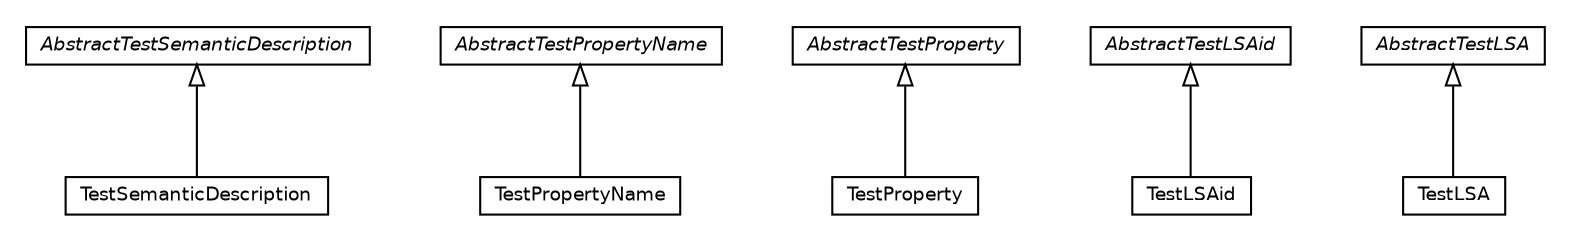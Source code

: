 #!/usr/local/bin/dot
#
# Class diagram 
# Generated by UmlGraph version 4.4 (http://www.spinellis.gr/sw/umlgraph)
#

digraph G {
	edge [fontname="Helvetica",fontsize=10,labelfontname="Helvetica",labelfontsize=10];
	node [fontname="Helvetica",fontsize=10,shape=plaintext];
	// it.apice.sapere.api.lsas.TestSemanticDescription
	c31 [label=<<table border="0" cellborder="1" cellspacing="0" cellpadding="2" port="p" href="./TestSemanticDescription.html">
		<tr><td><table border="0" cellspacing="0" cellpadding="1">
			<tr><td> TestSemanticDescription </td></tr>
		</table></td></tr>
		</table>>, fontname="Helvetica", fontcolor="black", fontsize=9.0];
	// it.apice.sapere.api.lsas.TestPropertyName
	c32 [label=<<table border="0" cellborder="1" cellspacing="0" cellpadding="2" port="p" href="./TestPropertyName.html">
		<tr><td><table border="0" cellspacing="0" cellpadding="1">
			<tr><td> TestPropertyName </td></tr>
		</table></td></tr>
		</table>>, fontname="Helvetica", fontcolor="black", fontsize=9.0];
	// it.apice.sapere.api.lsas.TestProperty
	c33 [label=<<table border="0" cellborder="1" cellspacing="0" cellpadding="2" port="p" href="./TestProperty.html">
		<tr><td><table border="0" cellspacing="0" cellpadding="1">
			<tr><td> TestProperty </td></tr>
		</table></td></tr>
		</table>>, fontname="Helvetica", fontcolor="black", fontsize=9.0];
	// it.apice.sapere.api.lsas.TestLSAid
	c34 [label=<<table border="0" cellborder="1" cellspacing="0" cellpadding="2" port="p" href="./TestLSAid.html">
		<tr><td><table border="0" cellspacing="0" cellpadding="1">
			<tr><td> TestLSAid </td></tr>
		</table></td></tr>
		</table>>, fontname="Helvetica", fontcolor="black", fontsize=9.0];
	// it.apice.sapere.api.lsas.TestLSA
	c35 [label=<<table border="0" cellborder="1" cellspacing="0" cellpadding="2" port="p" href="./TestLSA.html">
		<tr><td><table border="0" cellspacing="0" cellpadding="1">
			<tr><td> TestLSA </td></tr>
		</table></td></tr>
		</table>>, fontname="Helvetica", fontcolor="black", fontsize=9.0];
	//it.apice.sapere.api.lsas.TestSemanticDescription extends it.apice.sapere.api.lsas.AbstractTestSemanticDescription
	c50:p -> c31:p [dir=back,arrowtail=empty];
	//it.apice.sapere.api.lsas.TestPropertyName extends it.apice.sapere.api.lsas.AbstractTestPropertyName
	c51:p -> c32:p [dir=back,arrowtail=empty];
	//it.apice.sapere.api.lsas.TestProperty extends it.apice.sapere.api.lsas.AbstractTestProperty
	c52:p -> c33:p [dir=back,arrowtail=empty];
	//it.apice.sapere.api.lsas.TestLSAid extends it.apice.sapere.api.lsas.AbstractTestLSAid
	c53:p -> c34:p [dir=back,arrowtail=empty];
	//it.apice.sapere.api.lsas.TestLSA extends it.apice.sapere.api.lsas.AbstractTestLSA
	c54:p -> c35:p [dir=back,arrowtail=empty];
	// it.apice.sapere.api.lsas.AbstractTestPropertyName
	c51 [label=<<table border="0" cellborder="1" cellspacing="0" cellpadding="2" port="p" href="http://java.sun.com/j2se/1.4.2/docs/api/it/apice/sapere/api/lsas/AbstractTestPropertyName.html">
		<tr><td><table border="0" cellspacing="0" cellpadding="1">
			<tr><td><font face="Helvetica-Oblique"> AbstractTestPropertyName </font></td></tr>
		</table></td></tr>
		</table>>, fontname="Helvetica", fontcolor="black", fontsize=9.0];
	// it.apice.sapere.api.lsas.AbstractTestLSAid
	c53 [label=<<table border="0" cellborder="1" cellspacing="0" cellpadding="2" port="p" href="http://java.sun.com/j2se/1.4.2/docs/api/it/apice/sapere/api/lsas/AbstractTestLSAid.html">
		<tr><td><table border="0" cellspacing="0" cellpadding="1">
			<tr><td><font face="Helvetica-Oblique"> AbstractTestLSAid </font></td></tr>
		</table></td></tr>
		</table>>, fontname="Helvetica", fontcolor="black", fontsize=9.0];
	// it.apice.sapere.api.lsas.AbstractTestProperty
	c52 [label=<<table border="0" cellborder="1" cellspacing="0" cellpadding="2" port="p" href="http://java.sun.com/j2se/1.4.2/docs/api/it/apice/sapere/api/lsas/AbstractTestProperty.html">
		<tr><td><table border="0" cellspacing="0" cellpadding="1">
			<tr><td><font face="Helvetica-Oblique"> AbstractTestProperty </font></td></tr>
		</table></td></tr>
		</table>>, fontname="Helvetica", fontcolor="black", fontsize=9.0];
	// it.apice.sapere.api.lsas.AbstractTestSemanticDescription
	c50 [label=<<table border="0" cellborder="1" cellspacing="0" cellpadding="2" port="p" href="http://java.sun.com/j2se/1.4.2/docs/api/it/apice/sapere/api/lsas/AbstractTestSemanticDescription.html">
		<tr><td><table border="0" cellspacing="0" cellpadding="1">
			<tr><td><font face="Helvetica-Oblique"> AbstractTestSemanticDescription </font></td></tr>
		</table></td></tr>
		</table>>, fontname="Helvetica", fontcolor="black", fontsize=9.0];
	// it.apice.sapere.api.lsas.AbstractTestLSA
	c54 [label=<<table border="0" cellborder="1" cellspacing="0" cellpadding="2" port="p" href="http://java.sun.com/j2se/1.4.2/docs/api/it/apice/sapere/api/lsas/AbstractTestLSA.html">
		<tr><td><table border="0" cellspacing="0" cellpadding="1">
			<tr><td><font face="Helvetica-Oblique"> AbstractTestLSA </font></td></tr>
		</table></td></tr>
		</table>>, fontname="Helvetica", fontcolor="black", fontsize=9.0];
}

